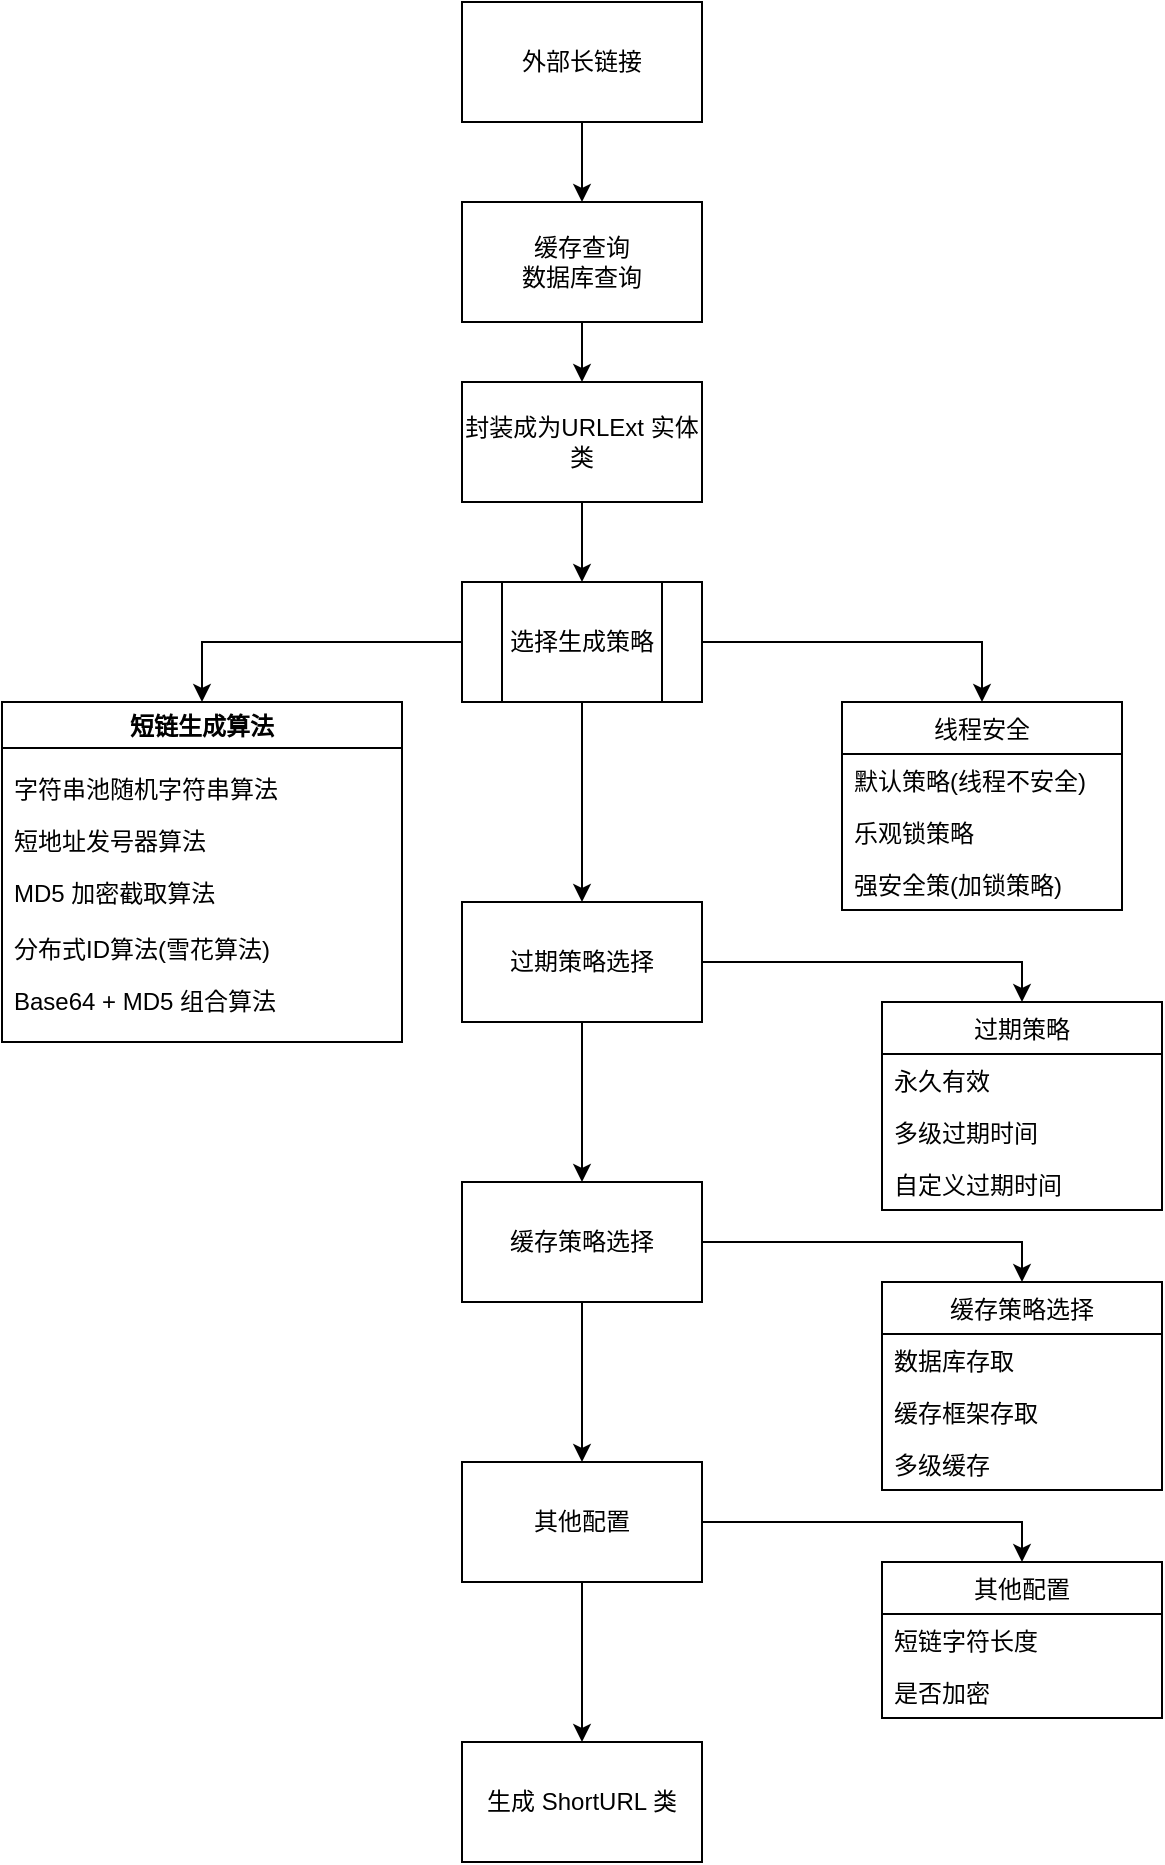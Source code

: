 <mxfile version="15.2.7" type="device"><diagram id="prtHgNgQTEPvFCAcTncT" name="Page-1"><mxGraphModel dx="1023" dy="632" grid="1" gridSize="10" guides="1" tooltips="1" connect="1" arrows="1" fold="1" page="1" pageScale="1" pageWidth="827" pageHeight="1169" math="0" shadow="0"><root><mxCell id="0"/><mxCell id="1" parent="0"/><mxCell id="HhXPggR9FptVgLFFBfWO-43" style="edgeStyle=orthogonalEdgeStyle;rounded=0;orthogonalLoop=1;jettySize=auto;html=1;exitX=0.5;exitY=1;exitDx=0;exitDy=0;" parent="1" source="HhXPggR9FptVgLFFBfWO-1" target="HhXPggR9FptVgLFFBfWO-42" edge="1"><mxGeometry relative="1" as="geometry"/></mxCell><mxCell id="HhXPggR9FptVgLFFBfWO-1" value="外部长链接" style="rounded=0;whiteSpace=wrap;html=1;" parent="1" vertex="1"><mxGeometry x="330" y="90" width="120" height="60" as="geometry"/></mxCell><mxCell id="HhXPggR9FptVgLFFBfWO-28" style="edgeStyle=orthogonalEdgeStyle;rounded=0;orthogonalLoop=1;jettySize=auto;html=1;exitX=0.5;exitY=1;exitDx=0;exitDy=0;" parent="1" source="HhXPggR9FptVgLFFBfWO-2" target="HhXPggR9FptVgLFFBfWO-6" edge="1"><mxGeometry relative="1" as="geometry"/></mxCell><mxCell id="HhXPggR9FptVgLFFBfWO-2" value="封装成为URLExt 实体类" style="rounded=0;whiteSpace=wrap;html=1;" parent="1" vertex="1"><mxGeometry x="330" y="280" width="120" height="60" as="geometry"/></mxCell><mxCell id="HhXPggR9FptVgLFFBfWO-3" value="生成 ShortURL 类" style="rounded=0;whiteSpace=wrap;html=1;" parent="1" vertex="1"><mxGeometry x="330" y="960" width="120" height="60" as="geometry"/></mxCell><mxCell id="HhXPggR9FptVgLFFBfWO-16" style="edgeStyle=orthogonalEdgeStyle;rounded=0;orthogonalLoop=1;jettySize=auto;html=1;exitX=1;exitY=0.5;exitDx=0;exitDy=0;entryX=0.5;entryY=0;entryDx=0;entryDy=0;" parent="1" source="HhXPggR9FptVgLFFBfWO-6" target="HhXPggR9FptVgLFFBfWO-7" edge="1"><mxGeometry relative="1" as="geometry"/></mxCell><mxCell id="HhXPggR9FptVgLFFBfWO-27" style="edgeStyle=orthogonalEdgeStyle;rounded=0;orthogonalLoop=1;jettySize=auto;html=1;exitX=0;exitY=0.5;exitDx=0;exitDy=0;entryX=0.5;entryY=0;entryDx=0;entryDy=0;" parent="1" source="HhXPggR9FptVgLFFBfWO-6" target="HhXPggR9FptVgLFFBfWO-19" edge="1"><mxGeometry relative="1" as="geometry"/></mxCell><mxCell id="HhXPggR9FptVgLFFBfWO-36" style="edgeStyle=orthogonalEdgeStyle;rounded=0;orthogonalLoop=1;jettySize=auto;html=1;exitX=0.5;exitY=1;exitDx=0;exitDy=0;" parent="1" source="HhXPggR9FptVgLFFBfWO-6" target="HhXPggR9FptVgLFFBfWO-29" edge="1"><mxGeometry relative="1" as="geometry"/></mxCell><mxCell id="HhXPggR9FptVgLFFBfWO-6" value="选择生成策略" style="shape=process;whiteSpace=wrap;html=1;backgroundOutline=1;size=0.167;" parent="1" vertex="1"><mxGeometry x="330" y="380" width="120" height="60" as="geometry"/></mxCell><mxCell id="HhXPggR9FptVgLFFBfWO-7" value="线程安全" style="swimlane;fontStyle=0;childLayout=stackLayout;horizontal=1;startSize=26;horizontalStack=0;resizeParent=1;resizeParentMax=0;resizeLast=0;collapsible=1;marginBottom=0;" parent="1" vertex="1"><mxGeometry x="520" y="440" width="140" height="104" as="geometry"/></mxCell><mxCell id="HhXPggR9FptVgLFFBfWO-8" value="默认策略(线程不安全)" style="text;strokeColor=none;fillColor=none;align=left;verticalAlign=top;spacingLeft=4;spacingRight=4;overflow=hidden;rotatable=0;points=[[0,0.5],[1,0.5]];portConstraint=eastwest;" parent="HhXPggR9FptVgLFFBfWO-7" vertex="1"><mxGeometry y="26" width="140" height="26" as="geometry"/></mxCell><mxCell id="HhXPggR9FptVgLFFBfWO-9" value="乐观锁策略" style="text;strokeColor=none;fillColor=none;align=left;verticalAlign=top;spacingLeft=4;spacingRight=4;overflow=hidden;rotatable=0;points=[[0,0.5],[1,0.5]];portConstraint=eastwest;" parent="HhXPggR9FptVgLFFBfWO-7" vertex="1"><mxGeometry y="52" width="140" height="26" as="geometry"/></mxCell><mxCell id="HhXPggR9FptVgLFFBfWO-10" value="强安全策(加锁策略)" style="text;strokeColor=none;fillColor=none;align=left;verticalAlign=top;spacingLeft=4;spacingRight=4;overflow=hidden;rotatable=0;points=[[0,0.5],[1,0.5]];portConstraint=eastwest;" parent="HhXPggR9FptVgLFFBfWO-7" vertex="1"><mxGeometry y="78" width="140" height="26" as="geometry"/></mxCell><mxCell id="HhXPggR9FptVgLFFBfWO-19" value="短链生成算法" style="swimlane;" parent="1" vertex="1"><mxGeometry x="100" y="440" width="200" height="170" as="geometry"/></mxCell><mxCell id="HhXPggR9FptVgLFFBfWO-22" value="字符串池随机字符串算法" style="text;strokeColor=none;fillColor=none;align=left;verticalAlign=top;spacingLeft=4;spacingRight=4;overflow=hidden;rotatable=0;points=[[0,0.5],[1,0.5]];portConstraint=eastwest;" parent="HhXPggR9FptVgLFFBfWO-19" vertex="1"><mxGeometry y="30" width="200" height="26" as="geometry"/></mxCell><mxCell id="HhXPggR9FptVgLFFBfWO-23" value="短地址发号器算法" style="text;strokeColor=none;fillColor=none;align=left;verticalAlign=top;spacingLeft=4;spacingRight=4;overflow=hidden;rotatable=0;points=[[0,0.5],[1,0.5]];portConstraint=eastwest;" parent="HhXPggR9FptVgLFFBfWO-19" vertex="1"><mxGeometry y="56" width="200" height="26" as="geometry"/></mxCell><mxCell id="HhXPggR9FptVgLFFBfWO-24" value="MD5 加密截取算法" style="text;strokeColor=none;fillColor=none;align=left;verticalAlign=top;spacingLeft=4;spacingRight=4;overflow=hidden;rotatable=0;points=[[0,0.5],[1,0.5]];portConstraint=eastwest;" parent="HhXPggR9FptVgLFFBfWO-19" vertex="1"><mxGeometry y="82" width="200" height="26" as="geometry"/></mxCell><mxCell id="HhXPggR9FptVgLFFBfWO-25" value="分布式ID算法(雪花算法)" style="text;strokeColor=none;fillColor=none;align=left;verticalAlign=top;spacingLeft=4;spacingRight=4;overflow=hidden;rotatable=0;points=[[0,0.5],[1,0.5]];portConstraint=eastwest;" parent="HhXPggR9FptVgLFFBfWO-19" vertex="1"><mxGeometry y="110" width="200" height="26" as="geometry"/></mxCell><mxCell id="HhXPggR9FptVgLFFBfWO-26" value="Base64 + MD5 组合算法" style="text;strokeColor=none;fillColor=none;align=left;verticalAlign=top;spacingLeft=4;spacingRight=4;overflow=hidden;rotatable=0;points=[[0,0.5],[1,0.5]];portConstraint=eastwest;" parent="HhXPggR9FptVgLFFBfWO-19" vertex="1"><mxGeometry y="136" width="200" height="26" as="geometry"/></mxCell><mxCell id="HhXPggR9FptVgLFFBfWO-35" style="edgeStyle=orthogonalEdgeStyle;rounded=0;orthogonalLoop=1;jettySize=auto;html=1;exitX=1;exitY=0.5;exitDx=0;exitDy=0;entryX=0.5;entryY=0;entryDx=0;entryDy=0;" parent="1" source="HhXPggR9FptVgLFFBfWO-29" target="HhXPggR9FptVgLFFBfWO-31" edge="1"><mxGeometry relative="1" as="geometry"/></mxCell><mxCell id="HhXPggR9FptVgLFFBfWO-45" style="edgeStyle=orthogonalEdgeStyle;rounded=0;orthogonalLoop=1;jettySize=auto;html=1;exitX=0.5;exitY=1;exitDx=0;exitDy=0;" parent="1" source="HhXPggR9FptVgLFFBfWO-29" target="HhXPggR9FptVgLFFBfWO-30" edge="1"><mxGeometry relative="1" as="geometry"/></mxCell><mxCell id="HhXPggR9FptVgLFFBfWO-29" value="过期策略选择" style="rounded=0;whiteSpace=wrap;html=1;" parent="1" vertex="1"><mxGeometry x="330" y="540" width="120" height="60" as="geometry"/></mxCell><mxCell id="HhXPggR9FptVgLFFBfWO-41" style="edgeStyle=orthogonalEdgeStyle;rounded=0;orthogonalLoop=1;jettySize=auto;html=1;exitX=1;exitY=0.5;exitDx=0;exitDy=0;entryX=0.5;entryY=0;entryDx=0;entryDy=0;" parent="1" source="HhXPggR9FptVgLFFBfWO-30" target="HhXPggR9FptVgLFFBfWO-37" edge="1"><mxGeometry relative="1" as="geometry"/></mxCell><mxCell id="-mgGp_baUqlURNLMvYiP-6" style="edgeStyle=orthogonalEdgeStyle;rounded=0;orthogonalLoop=1;jettySize=auto;html=1;exitX=0.5;exitY=1;exitDx=0;exitDy=0;" edge="1" parent="1" source="HhXPggR9FptVgLFFBfWO-30" target="HhXPggR9FptVgLFFBfWO-47"><mxGeometry relative="1" as="geometry"/></mxCell><mxCell id="HhXPggR9FptVgLFFBfWO-30" value="缓存策略选择" style="rounded=0;whiteSpace=wrap;html=1;" parent="1" vertex="1"><mxGeometry x="330" y="680" width="120" height="60" as="geometry"/></mxCell><mxCell id="HhXPggR9FptVgLFFBfWO-31" value="过期策略" style="swimlane;fontStyle=0;childLayout=stackLayout;horizontal=1;startSize=26;horizontalStack=0;resizeParent=1;resizeParentMax=0;resizeLast=0;collapsible=1;marginBottom=0;" parent="1" vertex="1"><mxGeometry x="540" y="590" width="140" height="104" as="geometry"/></mxCell><mxCell id="HhXPggR9FptVgLFFBfWO-32" value="永久有效" style="text;strokeColor=none;fillColor=none;align=left;verticalAlign=top;spacingLeft=4;spacingRight=4;overflow=hidden;rotatable=0;points=[[0,0.5],[1,0.5]];portConstraint=eastwest;" parent="HhXPggR9FptVgLFFBfWO-31" vertex="1"><mxGeometry y="26" width="140" height="26" as="geometry"/></mxCell><mxCell id="HhXPggR9FptVgLFFBfWO-33" value="多级过期时间" style="text;strokeColor=none;fillColor=none;align=left;verticalAlign=top;spacingLeft=4;spacingRight=4;overflow=hidden;rotatable=0;points=[[0,0.5],[1,0.5]];portConstraint=eastwest;" parent="HhXPggR9FptVgLFFBfWO-31" vertex="1"><mxGeometry y="52" width="140" height="26" as="geometry"/></mxCell><mxCell id="HhXPggR9FptVgLFFBfWO-34" value="自定义过期时间" style="text;strokeColor=none;fillColor=none;align=left;verticalAlign=top;spacingLeft=4;spacingRight=4;overflow=hidden;rotatable=0;points=[[0,0.5],[1,0.5]];portConstraint=eastwest;" parent="HhXPggR9FptVgLFFBfWO-31" vertex="1"><mxGeometry y="78" width="140" height="26" as="geometry"/></mxCell><mxCell id="HhXPggR9FptVgLFFBfWO-37" value="缓存策略选择" style="swimlane;fontStyle=0;childLayout=stackLayout;horizontal=1;startSize=26;horizontalStack=0;resizeParent=1;resizeParentMax=0;resizeLast=0;collapsible=1;marginBottom=0;" parent="1" vertex="1"><mxGeometry x="540" y="730" width="140" height="104" as="geometry"/></mxCell><mxCell id="HhXPggR9FptVgLFFBfWO-38" value="数据库存取" style="text;strokeColor=none;fillColor=none;align=left;verticalAlign=top;spacingLeft=4;spacingRight=4;overflow=hidden;rotatable=0;points=[[0,0.5],[1,0.5]];portConstraint=eastwest;" parent="HhXPggR9FptVgLFFBfWO-37" vertex="1"><mxGeometry y="26" width="140" height="26" as="geometry"/></mxCell><mxCell id="HhXPggR9FptVgLFFBfWO-39" value="缓存框架存取" style="text;strokeColor=none;fillColor=none;align=left;verticalAlign=top;spacingLeft=4;spacingRight=4;overflow=hidden;rotatable=0;points=[[0,0.5],[1,0.5]];portConstraint=eastwest;" parent="HhXPggR9FptVgLFFBfWO-37" vertex="1"><mxGeometry y="52" width="140" height="26" as="geometry"/></mxCell><mxCell id="HhXPggR9FptVgLFFBfWO-40" value="多级缓存" style="text;strokeColor=none;fillColor=none;align=left;verticalAlign=top;spacingLeft=4;spacingRight=4;overflow=hidden;rotatable=0;points=[[0,0.5],[1,0.5]];portConstraint=eastwest;" parent="HhXPggR9FptVgLFFBfWO-37" vertex="1"><mxGeometry y="78" width="140" height="26" as="geometry"/></mxCell><mxCell id="HhXPggR9FptVgLFFBfWO-44" style="edgeStyle=orthogonalEdgeStyle;rounded=0;orthogonalLoop=1;jettySize=auto;html=1;exitX=0.5;exitY=1;exitDx=0;exitDy=0;" parent="1" source="HhXPggR9FptVgLFFBfWO-42" target="HhXPggR9FptVgLFFBfWO-2" edge="1"><mxGeometry relative="1" as="geometry"/></mxCell><mxCell id="HhXPggR9FptVgLFFBfWO-42" value="缓存查询&lt;br&gt;数据库查询" style="rounded=0;whiteSpace=wrap;html=1;" parent="1" vertex="1"><mxGeometry x="330" y="190" width="120" height="60" as="geometry"/></mxCell><mxCell id="-mgGp_baUqlURNLMvYiP-7" style="edgeStyle=orthogonalEdgeStyle;rounded=0;orthogonalLoop=1;jettySize=auto;html=1;exitX=0.5;exitY=1;exitDx=0;exitDy=0;" edge="1" parent="1" source="HhXPggR9FptVgLFFBfWO-47" target="HhXPggR9FptVgLFFBfWO-3"><mxGeometry relative="1" as="geometry"/></mxCell><mxCell id="-mgGp_baUqlURNLMvYiP-9" style="edgeStyle=orthogonalEdgeStyle;rounded=0;orthogonalLoop=1;jettySize=auto;html=1;exitX=1;exitY=0.5;exitDx=0;exitDy=0;entryX=0.5;entryY=0;entryDx=0;entryDy=0;" edge="1" parent="1" source="HhXPggR9FptVgLFFBfWO-47" target="-mgGp_baUqlURNLMvYiP-2"><mxGeometry relative="1" as="geometry"/></mxCell><mxCell id="HhXPggR9FptVgLFFBfWO-47" value="其他配置" style="rounded=0;whiteSpace=wrap;html=1;" parent="1" vertex="1"><mxGeometry x="330" y="820" width="120" height="60" as="geometry"/></mxCell><mxCell id="-mgGp_baUqlURNLMvYiP-2" value="其他配置" style="swimlane;fontStyle=0;childLayout=stackLayout;horizontal=1;startSize=26;horizontalStack=0;resizeParent=1;resizeParentMax=0;resizeLast=0;collapsible=1;marginBottom=0;" vertex="1" parent="1"><mxGeometry x="540" y="870" width="140" height="78" as="geometry"/></mxCell><mxCell id="-mgGp_baUqlURNLMvYiP-3" value="短链字符长度" style="text;strokeColor=none;fillColor=none;align=left;verticalAlign=top;spacingLeft=4;spacingRight=4;overflow=hidden;rotatable=0;points=[[0,0.5],[1,0.5]];portConstraint=eastwest;" vertex="1" parent="-mgGp_baUqlURNLMvYiP-2"><mxGeometry y="26" width="140" height="26" as="geometry"/></mxCell><mxCell id="-mgGp_baUqlURNLMvYiP-4" value="是否加密" style="text;strokeColor=none;fillColor=none;align=left;verticalAlign=top;spacingLeft=4;spacingRight=4;overflow=hidden;rotatable=0;points=[[0,0.5],[1,0.5]];portConstraint=eastwest;" vertex="1" parent="-mgGp_baUqlURNLMvYiP-2"><mxGeometry y="52" width="140" height="26" as="geometry"/></mxCell></root></mxGraphModel></diagram></mxfile>